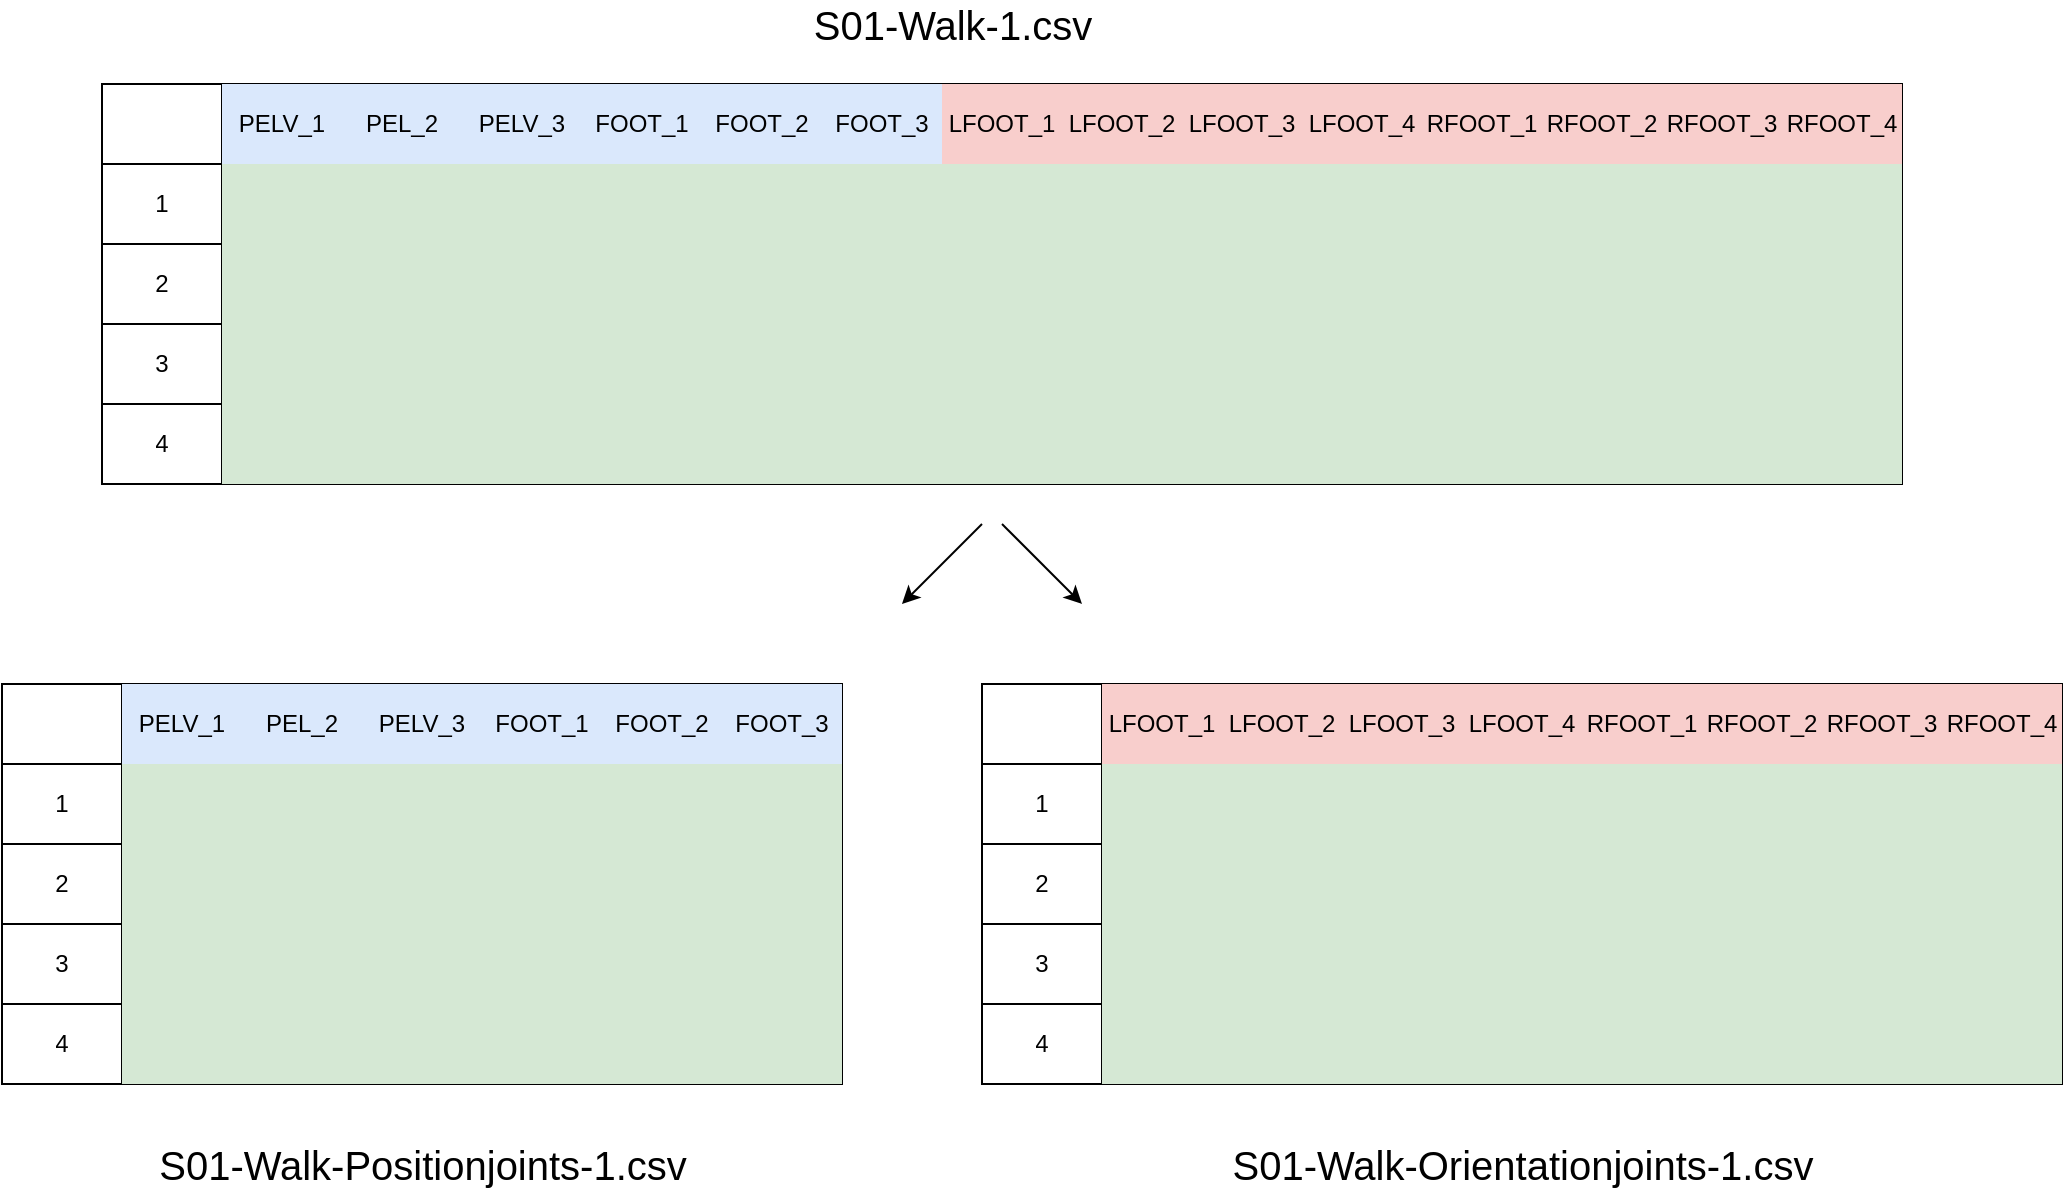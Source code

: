 <mxfile version="14.4.6" type="device"><diagram id="uJuYvN1TUG1xHv-GUPG8" name="Page-1"><mxGraphModel dx="1213" dy="1164" grid="1" gridSize="10" guides="1" tooltips="1" connect="1" arrows="1" fold="1" page="1" pageScale="1" pageWidth="1100" pageHeight="850" math="0" shadow="0"><root><mxCell id="0"/><mxCell id="1" parent="0"/><mxCell id="Zb-bDoK5As5SKO39dUuK-1" value="" style="shape=table;html=1;whiteSpace=wrap;startSize=0;container=1;collapsible=0;childLayout=tableLayout;" vertex="1" parent="1"><mxGeometry x="100" y="70" width="900" height="200" as="geometry"/></mxCell><mxCell id="Zb-bDoK5As5SKO39dUuK-2" value="" style="shape=partialRectangle;html=1;whiteSpace=wrap;collapsible=0;dropTarget=0;pointerEvents=0;fillColor=none;top=0;left=0;bottom=0;right=0;points=[[0,0.5],[1,0.5]];portConstraint=eastwest;" vertex="1" parent="Zb-bDoK5As5SKO39dUuK-1"><mxGeometry width="900" height="40" as="geometry"/></mxCell><mxCell id="Zb-bDoK5As5SKO39dUuK-3" value="" style="shape=partialRectangle;html=1;whiteSpace=wrap;connectable=0;overflow=hidden;fillColor=none;top=0;left=0;bottom=0;right=0;" vertex="1" parent="Zb-bDoK5As5SKO39dUuK-2"><mxGeometry width="60" height="40" as="geometry"/></mxCell><mxCell id="Zb-bDoK5As5SKO39dUuK-4" value="PELV_1" style="shape=partialRectangle;html=1;whiteSpace=wrap;connectable=0;overflow=hidden;fillColor=#dae8fc;top=0;left=0;bottom=0;right=0;strokeColor=#6c8ebf;" vertex="1" parent="Zb-bDoK5As5SKO39dUuK-2"><mxGeometry x="60" width="60" height="40" as="geometry"/></mxCell><mxCell id="Zb-bDoK5As5SKO39dUuK-5" value="PEL_2" style="shape=partialRectangle;html=1;whiteSpace=wrap;connectable=0;overflow=hidden;fillColor=#dae8fc;top=0;left=0;bottom=0;right=0;strokeColor=#6c8ebf;" vertex="1" parent="Zb-bDoK5As5SKO39dUuK-2"><mxGeometry x="120" width="60" height="40" as="geometry"/></mxCell><mxCell id="Zb-bDoK5As5SKO39dUuK-6" value="PELV_3" style="shape=partialRectangle;html=1;whiteSpace=wrap;connectable=0;overflow=hidden;fillColor=#dae8fc;top=0;left=0;bottom=0;right=0;strokeColor=#6c8ebf;" vertex="1" parent="Zb-bDoK5As5SKO39dUuK-2"><mxGeometry x="180" width="60" height="40" as="geometry"/></mxCell><mxCell id="Zb-bDoK5As5SKO39dUuK-7" value="FOOT_1" style="shape=partialRectangle;html=1;whiteSpace=wrap;connectable=0;overflow=hidden;fillColor=#dae8fc;top=0;left=0;bottom=0;right=0;strokeColor=#6c8ebf;" vertex="1" parent="Zb-bDoK5As5SKO39dUuK-2"><mxGeometry x="240" width="60" height="40" as="geometry"/></mxCell><mxCell id="Zb-bDoK5As5SKO39dUuK-8" value="FOOT_2" style="shape=partialRectangle;html=1;whiteSpace=wrap;connectable=0;overflow=hidden;fillColor=#dae8fc;top=0;left=0;bottom=0;right=0;strokeColor=#6c8ebf;" vertex="1" parent="Zb-bDoK5As5SKO39dUuK-2"><mxGeometry x="300" width="60" height="40" as="geometry"/></mxCell><mxCell id="Zb-bDoK5As5SKO39dUuK-9" value="FOOT_3" style="shape=partialRectangle;html=1;whiteSpace=wrap;connectable=0;overflow=hidden;fillColor=#dae8fc;top=0;left=0;bottom=0;right=0;strokeColor=#6c8ebf;" vertex="1" parent="Zb-bDoK5As5SKO39dUuK-2"><mxGeometry x="360" width="60" height="40" as="geometry"/></mxCell><mxCell id="Zb-bDoK5As5SKO39dUuK-10" value="LFOOT_1" style="shape=partialRectangle;html=1;whiteSpace=wrap;connectable=0;overflow=hidden;fillColor=#f8cecc;top=0;left=0;bottom=0;right=0;strokeColor=#b85450;" vertex="1" parent="Zb-bDoK5As5SKO39dUuK-2"><mxGeometry x="420" width="60" height="40" as="geometry"/></mxCell><mxCell id="Zb-bDoK5As5SKO39dUuK-11" value="LFOOT_2" style="shape=partialRectangle;html=1;whiteSpace=wrap;connectable=0;overflow=hidden;fillColor=#f8cecc;top=0;left=0;bottom=0;right=0;strokeColor=#b85450;" vertex="1" parent="Zb-bDoK5As5SKO39dUuK-2"><mxGeometry x="480" width="60" height="40" as="geometry"/></mxCell><mxCell id="Zb-bDoK5As5SKO39dUuK-12" value="LFOOT_3" style="shape=partialRectangle;html=1;whiteSpace=wrap;connectable=0;overflow=hidden;fillColor=#f8cecc;top=0;left=0;bottom=0;right=0;strokeColor=#b85450;" vertex="1" parent="Zb-bDoK5As5SKO39dUuK-2"><mxGeometry x="540" width="60" height="40" as="geometry"/></mxCell><mxCell id="Zb-bDoK5As5SKO39dUuK-13" value="LFOOT_4" style="shape=partialRectangle;html=1;whiteSpace=wrap;connectable=0;overflow=hidden;fillColor=#f8cecc;top=0;left=0;bottom=0;right=0;strokeColor=#b85450;" vertex="1" parent="Zb-bDoK5As5SKO39dUuK-2"><mxGeometry x="600" width="60" height="40" as="geometry"/></mxCell><mxCell id="Zb-bDoK5As5SKO39dUuK-14" value="RFOOT_1" style="shape=partialRectangle;html=1;whiteSpace=wrap;connectable=0;overflow=hidden;fillColor=#f8cecc;top=0;left=0;bottom=0;right=0;strokeColor=#b85450;" vertex="1" parent="Zb-bDoK5As5SKO39dUuK-2"><mxGeometry x="660" width="60" height="40" as="geometry"/></mxCell><mxCell id="Zb-bDoK5As5SKO39dUuK-15" value="RFOOT_2" style="shape=partialRectangle;html=1;whiteSpace=wrap;connectable=0;overflow=hidden;fillColor=#f8cecc;top=0;left=0;bottom=0;right=0;strokeColor=#b85450;" vertex="1" parent="Zb-bDoK5As5SKO39dUuK-2"><mxGeometry x="720" width="60" height="40" as="geometry"/></mxCell><mxCell id="Zb-bDoK5As5SKO39dUuK-16" value="&lt;div&gt;RFOOT_3&lt;/div&gt;" style="shape=partialRectangle;html=1;whiteSpace=wrap;connectable=0;overflow=hidden;fillColor=#f8cecc;top=0;left=0;bottom=0;right=0;strokeColor=#b85450;" vertex="1" parent="Zb-bDoK5As5SKO39dUuK-2"><mxGeometry x="780" width="60" height="40" as="geometry"/></mxCell><mxCell id="Zb-bDoK5As5SKO39dUuK-17" value="RFOOT_4" style="shape=partialRectangle;html=1;whiteSpace=wrap;connectable=0;overflow=hidden;fillColor=#f8cecc;top=0;left=0;bottom=0;right=0;strokeColor=#b85450;" vertex="1" parent="Zb-bDoK5As5SKO39dUuK-2"><mxGeometry x="840" width="60" height="40" as="geometry"/></mxCell><mxCell id="Zb-bDoK5As5SKO39dUuK-18" value="" style="shape=partialRectangle;html=1;whiteSpace=wrap;collapsible=0;dropTarget=0;pointerEvents=0;fillColor=none;top=0;left=0;bottom=0;right=0;points=[[0,0.5],[1,0.5]];portConstraint=eastwest;" vertex="1" parent="Zb-bDoK5As5SKO39dUuK-1"><mxGeometry y="40" width="900" height="40" as="geometry"/></mxCell><mxCell id="Zb-bDoK5As5SKO39dUuK-19" value="1" style="shape=partialRectangle;html=1;whiteSpace=wrap;connectable=0;overflow=hidden;fillColor=none;top=0;left=0;bottom=0;right=0;" vertex="1" parent="Zb-bDoK5As5SKO39dUuK-18"><mxGeometry width="60" height="40" as="geometry"/></mxCell><mxCell id="Zb-bDoK5As5SKO39dUuK-20" value="" style="shape=partialRectangle;html=1;whiteSpace=wrap;connectable=0;overflow=hidden;fillColor=#d5e8d4;top=0;left=0;bottom=0;right=0;strokeColor=#82b366;" vertex="1" parent="Zb-bDoK5As5SKO39dUuK-18"><mxGeometry x="60" width="60" height="40" as="geometry"/></mxCell><mxCell id="Zb-bDoK5As5SKO39dUuK-21" value="" style="shape=partialRectangle;html=1;whiteSpace=wrap;connectable=0;overflow=hidden;fillColor=#d5e8d4;top=0;left=0;bottom=0;right=0;strokeColor=#82b366;" vertex="1" parent="Zb-bDoK5As5SKO39dUuK-18"><mxGeometry x="120" width="60" height="40" as="geometry"/></mxCell><mxCell id="Zb-bDoK5As5SKO39dUuK-22" value="" style="shape=partialRectangle;html=1;whiteSpace=wrap;connectable=0;overflow=hidden;fillColor=#d5e8d4;top=0;left=0;bottom=0;right=0;strokeColor=#82b366;" vertex="1" parent="Zb-bDoK5As5SKO39dUuK-18"><mxGeometry x="180" width="60" height="40" as="geometry"/></mxCell><mxCell id="Zb-bDoK5As5SKO39dUuK-23" value="" style="shape=partialRectangle;html=1;whiteSpace=wrap;connectable=0;overflow=hidden;fillColor=#d5e8d4;top=0;left=0;bottom=0;right=0;strokeColor=#82b366;" vertex="1" parent="Zb-bDoK5As5SKO39dUuK-18"><mxGeometry x="240" width="60" height="40" as="geometry"/></mxCell><mxCell id="Zb-bDoK5As5SKO39dUuK-24" value="" style="shape=partialRectangle;html=1;whiteSpace=wrap;connectable=0;overflow=hidden;fillColor=#d5e8d4;top=0;left=0;bottom=0;right=0;strokeColor=#82b366;" vertex="1" parent="Zb-bDoK5As5SKO39dUuK-18"><mxGeometry x="300" width="60" height="40" as="geometry"/></mxCell><mxCell id="Zb-bDoK5As5SKO39dUuK-25" value="" style="shape=partialRectangle;html=1;whiteSpace=wrap;connectable=0;overflow=hidden;fillColor=#d5e8d4;top=0;left=0;bottom=0;right=0;strokeColor=#82b366;" vertex="1" parent="Zb-bDoK5As5SKO39dUuK-18"><mxGeometry x="360" width="60" height="40" as="geometry"/></mxCell><mxCell id="Zb-bDoK5As5SKO39dUuK-26" value="" style="shape=partialRectangle;html=1;whiteSpace=wrap;connectable=0;overflow=hidden;fillColor=#d5e8d4;top=0;left=0;bottom=0;right=0;strokeColor=#82b366;" vertex="1" parent="Zb-bDoK5As5SKO39dUuK-18"><mxGeometry x="420" width="60" height="40" as="geometry"/></mxCell><mxCell id="Zb-bDoK5As5SKO39dUuK-27" value="" style="shape=partialRectangle;html=1;whiteSpace=wrap;connectable=0;overflow=hidden;fillColor=#d5e8d4;top=0;left=0;bottom=0;right=0;strokeColor=#82b366;" vertex="1" parent="Zb-bDoK5As5SKO39dUuK-18"><mxGeometry x="480" width="60" height="40" as="geometry"/></mxCell><mxCell id="Zb-bDoK5As5SKO39dUuK-28" value="" style="shape=partialRectangle;html=1;whiteSpace=wrap;connectable=0;overflow=hidden;fillColor=#d5e8d4;top=0;left=0;bottom=0;right=0;strokeColor=#82b366;" vertex="1" parent="Zb-bDoK5As5SKO39dUuK-18"><mxGeometry x="540" width="60" height="40" as="geometry"/></mxCell><mxCell id="Zb-bDoK5As5SKO39dUuK-29" value="" style="shape=partialRectangle;html=1;whiteSpace=wrap;connectable=0;overflow=hidden;fillColor=#d5e8d4;top=0;left=0;bottom=0;right=0;strokeColor=#82b366;" vertex="1" parent="Zb-bDoK5As5SKO39dUuK-18"><mxGeometry x="600" width="60" height="40" as="geometry"/></mxCell><mxCell id="Zb-bDoK5As5SKO39dUuK-30" value="" style="shape=partialRectangle;html=1;whiteSpace=wrap;connectable=0;overflow=hidden;fillColor=#d5e8d4;top=0;left=0;bottom=0;right=0;strokeColor=#82b366;" vertex="1" parent="Zb-bDoK5As5SKO39dUuK-18"><mxGeometry x="660" width="60" height="40" as="geometry"/></mxCell><mxCell id="Zb-bDoK5As5SKO39dUuK-31" value="" style="shape=partialRectangle;html=1;whiteSpace=wrap;connectable=0;overflow=hidden;fillColor=#d5e8d4;top=0;left=0;bottom=0;right=0;strokeColor=#82b366;" vertex="1" parent="Zb-bDoK5As5SKO39dUuK-18"><mxGeometry x="720" width="60" height="40" as="geometry"/></mxCell><mxCell id="Zb-bDoK5As5SKO39dUuK-32" value="" style="shape=partialRectangle;html=1;whiteSpace=wrap;connectable=0;overflow=hidden;fillColor=#d5e8d4;top=0;left=0;bottom=0;right=0;strokeColor=#82b366;" vertex="1" parent="Zb-bDoK5As5SKO39dUuK-18"><mxGeometry x="780" width="60" height="40" as="geometry"/></mxCell><mxCell id="Zb-bDoK5As5SKO39dUuK-33" value="" style="shape=partialRectangle;html=1;whiteSpace=wrap;connectable=0;overflow=hidden;fillColor=#d5e8d4;top=0;left=0;bottom=0;right=0;strokeColor=#82b366;" vertex="1" parent="Zb-bDoK5As5SKO39dUuK-18"><mxGeometry x="840" width="60" height="40" as="geometry"/></mxCell><mxCell id="Zb-bDoK5As5SKO39dUuK-34" value="" style="shape=partialRectangle;html=1;whiteSpace=wrap;collapsible=0;dropTarget=0;pointerEvents=0;fillColor=none;top=0;left=0;bottom=0;right=0;points=[[0,0.5],[1,0.5]];portConstraint=eastwest;" vertex="1" parent="Zb-bDoK5As5SKO39dUuK-1"><mxGeometry y="80" width="900" height="40" as="geometry"/></mxCell><mxCell id="Zb-bDoK5As5SKO39dUuK-35" value="2" style="shape=partialRectangle;html=1;whiteSpace=wrap;connectable=0;overflow=hidden;fillColor=none;top=0;left=0;bottom=0;right=0;" vertex="1" parent="Zb-bDoK5As5SKO39dUuK-34"><mxGeometry width="60" height="40" as="geometry"/></mxCell><mxCell id="Zb-bDoK5As5SKO39dUuK-36" value="" style="shape=partialRectangle;html=1;whiteSpace=wrap;connectable=0;overflow=hidden;fillColor=#d5e8d4;top=0;left=0;bottom=0;right=0;strokeColor=#82b366;" vertex="1" parent="Zb-bDoK5As5SKO39dUuK-34"><mxGeometry x="60" width="60" height="40" as="geometry"/></mxCell><mxCell id="Zb-bDoK5As5SKO39dUuK-37" value="" style="shape=partialRectangle;html=1;whiteSpace=wrap;connectable=0;overflow=hidden;fillColor=#d5e8d4;top=0;left=0;bottom=0;right=0;strokeColor=#82b366;" vertex="1" parent="Zb-bDoK5As5SKO39dUuK-34"><mxGeometry x="120" width="60" height="40" as="geometry"/></mxCell><mxCell id="Zb-bDoK5As5SKO39dUuK-38" value="" style="shape=partialRectangle;html=1;whiteSpace=wrap;connectable=0;overflow=hidden;fillColor=#d5e8d4;top=0;left=0;bottom=0;right=0;strokeColor=#82b366;" vertex="1" parent="Zb-bDoK5As5SKO39dUuK-34"><mxGeometry x="180" width="60" height="40" as="geometry"/></mxCell><mxCell id="Zb-bDoK5As5SKO39dUuK-39" value="" style="shape=partialRectangle;html=1;whiteSpace=wrap;connectable=0;overflow=hidden;fillColor=#d5e8d4;top=0;left=0;bottom=0;right=0;strokeColor=#82b366;" vertex="1" parent="Zb-bDoK5As5SKO39dUuK-34"><mxGeometry x="240" width="60" height="40" as="geometry"/></mxCell><mxCell id="Zb-bDoK5As5SKO39dUuK-40" value="" style="shape=partialRectangle;html=1;whiteSpace=wrap;connectable=0;overflow=hidden;fillColor=#d5e8d4;top=0;left=0;bottom=0;right=0;strokeColor=#82b366;" vertex="1" parent="Zb-bDoK5As5SKO39dUuK-34"><mxGeometry x="300" width="60" height="40" as="geometry"/></mxCell><mxCell id="Zb-bDoK5As5SKO39dUuK-41" value="" style="shape=partialRectangle;html=1;whiteSpace=wrap;connectable=0;overflow=hidden;fillColor=#d5e8d4;top=0;left=0;bottom=0;right=0;strokeColor=#82b366;" vertex="1" parent="Zb-bDoK5As5SKO39dUuK-34"><mxGeometry x="360" width="60" height="40" as="geometry"/></mxCell><mxCell id="Zb-bDoK5As5SKO39dUuK-42" value="" style="shape=partialRectangle;html=1;whiteSpace=wrap;connectable=0;overflow=hidden;fillColor=#d5e8d4;top=0;left=0;bottom=0;right=0;strokeColor=#82b366;" vertex="1" parent="Zb-bDoK5As5SKO39dUuK-34"><mxGeometry x="420" width="60" height="40" as="geometry"/></mxCell><mxCell id="Zb-bDoK5As5SKO39dUuK-43" value="" style="shape=partialRectangle;html=1;whiteSpace=wrap;connectable=0;overflow=hidden;fillColor=#d5e8d4;top=0;left=0;bottom=0;right=0;strokeColor=#82b366;" vertex="1" parent="Zb-bDoK5As5SKO39dUuK-34"><mxGeometry x="480" width="60" height="40" as="geometry"/></mxCell><mxCell id="Zb-bDoK5As5SKO39dUuK-44" value="" style="shape=partialRectangle;html=1;whiteSpace=wrap;connectable=0;overflow=hidden;fillColor=#d5e8d4;top=0;left=0;bottom=0;right=0;strokeColor=#82b366;" vertex="1" parent="Zb-bDoK5As5SKO39dUuK-34"><mxGeometry x="540" width="60" height="40" as="geometry"/></mxCell><mxCell id="Zb-bDoK5As5SKO39dUuK-45" value="" style="shape=partialRectangle;html=1;whiteSpace=wrap;connectable=0;overflow=hidden;fillColor=#d5e8d4;top=0;left=0;bottom=0;right=0;strokeColor=#82b366;" vertex="1" parent="Zb-bDoK5As5SKO39dUuK-34"><mxGeometry x="600" width="60" height="40" as="geometry"/></mxCell><mxCell id="Zb-bDoK5As5SKO39dUuK-46" value="" style="shape=partialRectangle;html=1;whiteSpace=wrap;connectable=0;overflow=hidden;fillColor=#d5e8d4;top=0;left=0;bottom=0;right=0;strokeColor=#82b366;" vertex="1" parent="Zb-bDoK5As5SKO39dUuK-34"><mxGeometry x="660" width="60" height="40" as="geometry"/></mxCell><mxCell id="Zb-bDoK5As5SKO39dUuK-47" value="" style="shape=partialRectangle;html=1;whiteSpace=wrap;connectable=0;overflow=hidden;fillColor=#d5e8d4;top=0;left=0;bottom=0;right=0;strokeColor=#82b366;" vertex="1" parent="Zb-bDoK5As5SKO39dUuK-34"><mxGeometry x="720" width="60" height="40" as="geometry"/></mxCell><mxCell id="Zb-bDoK5As5SKO39dUuK-48" value="" style="shape=partialRectangle;html=1;whiteSpace=wrap;connectable=0;overflow=hidden;fillColor=#d5e8d4;top=0;left=0;bottom=0;right=0;strokeColor=#82b366;" vertex="1" parent="Zb-bDoK5As5SKO39dUuK-34"><mxGeometry x="780" width="60" height="40" as="geometry"/></mxCell><mxCell id="Zb-bDoK5As5SKO39dUuK-49" value="" style="shape=partialRectangle;html=1;whiteSpace=wrap;connectable=0;overflow=hidden;fillColor=#d5e8d4;top=0;left=0;bottom=0;right=0;strokeColor=#82b366;" vertex="1" parent="Zb-bDoK5As5SKO39dUuK-34"><mxGeometry x="840" width="60" height="40" as="geometry"/></mxCell><mxCell id="Zb-bDoK5As5SKO39dUuK-50" value="" style="shape=partialRectangle;html=1;whiteSpace=wrap;collapsible=0;dropTarget=0;pointerEvents=0;fillColor=none;top=0;left=0;bottom=0;right=0;points=[[0,0.5],[1,0.5]];portConstraint=eastwest;" vertex="1" parent="Zb-bDoK5As5SKO39dUuK-1"><mxGeometry y="120" width="900" height="40" as="geometry"/></mxCell><mxCell id="Zb-bDoK5As5SKO39dUuK-51" value="3" style="shape=partialRectangle;html=1;whiteSpace=wrap;connectable=0;overflow=hidden;fillColor=none;top=0;left=0;bottom=0;right=0;" vertex="1" parent="Zb-bDoK5As5SKO39dUuK-50"><mxGeometry width="60" height="40" as="geometry"/></mxCell><mxCell id="Zb-bDoK5As5SKO39dUuK-52" value="" style="shape=partialRectangle;html=1;whiteSpace=wrap;connectable=0;overflow=hidden;fillColor=#d5e8d4;top=0;left=0;bottom=0;right=0;strokeColor=#82b366;" vertex="1" parent="Zb-bDoK5As5SKO39dUuK-50"><mxGeometry x="60" width="60" height="40" as="geometry"/></mxCell><mxCell id="Zb-bDoK5As5SKO39dUuK-53" value="" style="shape=partialRectangle;html=1;whiteSpace=wrap;connectable=0;overflow=hidden;fillColor=#d5e8d4;top=0;left=0;bottom=0;right=0;strokeColor=#82b366;" vertex="1" parent="Zb-bDoK5As5SKO39dUuK-50"><mxGeometry x="120" width="60" height="40" as="geometry"/></mxCell><mxCell id="Zb-bDoK5As5SKO39dUuK-54" value="" style="shape=partialRectangle;html=1;whiteSpace=wrap;connectable=0;overflow=hidden;fillColor=#d5e8d4;top=0;left=0;bottom=0;right=0;strokeColor=#82b366;" vertex="1" parent="Zb-bDoK5As5SKO39dUuK-50"><mxGeometry x="180" width="60" height="40" as="geometry"/></mxCell><mxCell id="Zb-bDoK5As5SKO39dUuK-55" value="" style="shape=partialRectangle;html=1;whiteSpace=wrap;connectable=0;overflow=hidden;fillColor=#d5e8d4;top=0;left=0;bottom=0;right=0;strokeColor=#82b366;" vertex="1" parent="Zb-bDoK5As5SKO39dUuK-50"><mxGeometry x="240" width="60" height="40" as="geometry"/></mxCell><mxCell id="Zb-bDoK5As5SKO39dUuK-56" value="" style="shape=partialRectangle;html=1;whiteSpace=wrap;connectable=0;overflow=hidden;fillColor=#d5e8d4;top=0;left=0;bottom=0;right=0;strokeColor=#82b366;" vertex="1" parent="Zb-bDoK5As5SKO39dUuK-50"><mxGeometry x="300" width="60" height="40" as="geometry"/></mxCell><mxCell id="Zb-bDoK5As5SKO39dUuK-57" value="" style="shape=partialRectangle;html=1;whiteSpace=wrap;connectable=0;overflow=hidden;fillColor=#d5e8d4;top=0;left=0;bottom=0;right=0;strokeColor=#82b366;" vertex="1" parent="Zb-bDoK5As5SKO39dUuK-50"><mxGeometry x="360" width="60" height="40" as="geometry"/></mxCell><mxCell id="Zb-bDoK5As5SKO39dUuK-58" value="" style="shape=partialRectangle;html=1;whiteSpace=wrap;connectable=0;overflow=hidden;fillColor=#d5e8d4;top=0;left=0;bottom=0;right=0;strokeColor=#82b366;" vertex="1" parent="Zb-bDoK5As5SKO39dUuK-50"><mxGeometry x="420" width="60" height="40" as="geometry"/></mxCell><mxCell id="Zb-bDoK5As5SKO39dUuK-59" value="" style="shape=partialRectangle;html=1;whiteSpace=wrap;connectable=0;overflow=hidden;fillColor=#d5e8d4;top=0;left=0;bottom=0;right=0;strokeColor=#82b366;" vertex="1" parent="Zb-bDoK5As5SKO39dUuK-50"><mxGeometry x="480" width="60" height="40" as="geometry"/></mxCell><mxCell id="Zb-bDoK5As5SKO39dUuK-60" value="" style="shape=partialRectangle;html=1;whiteSpace=wrap;connectable=0;overflow=hidden;fillColor=#d5e8d4;top=0;left=0;bottom=0;right=0;strokeColor=#82b366;" vertex="1" parent="Zb-bDoK5As5SKO39dUuK-50"><mxGeometry x="540" width="60" height="40" as="geometry"/></mxCell><mxCell id="Zb-bDoK5As5SKO39dUuK-61" value="" style="shape=partialRectangle;html=1;whiteSpace=wrap;connectable=0;overflow=hidden;fillColor=#d5e8d4;top=0;left=0;bottom=0;right=0;strokeColor=#82b366;" vertex="1" parent="Zb-bDoK5As5SKO39dUuK-50"><mxGeometry x="600" width="60" height="40" as="geometry"/></mxCell><mxCell id="Zb-bDoK5As5SKO39dUuK-62" value="" style="shape=partialRectangle;html=1;whiteSpace=wrap;connectable=0;overflow=hidden;fillColor=#d5e8d4;top=0;left=0;bottom=0;right=0;strokeColor=#82b366;" vertex="1" parent="Zb-bDoK5As5SKO39dUuK-50"><mxGeometry x="660" width="60" height="40" as="geometry"/></mxCell><mxCell id="Zb-bDoK5As5SKO39dUuK-63" value="" style="shape=partialRectangle;html=1;whiteSpace=wrap;connectable=0;overflow=hidden;fillColor=#d5e8d4;top=0;left=0;bottom=0;right=0;strokeColor=#82b366;" vertex="1" parent="Zb-bDoK5As5SKO39dUuK-50"><mxGeometry x="720" width="60" height="40" as="geometry"/></mxCell><mxCell id="Zb-bDoK5As5SKO39dUuK-64" value="" style="shape=partialRectangle;html=1;whiteSpace=wrap;connectable=0;overflow=hidden;fillColor=#d5e8d4;top=0;left=0;bottom=0;right=0;strokeColor=#82b366;" vertex="1" parent="Zb-bDoK5As5SKO39dUuK-50"><mxGeometry x="780" width="60" height="40" as="geometry"/></mxCell><mxCell id="Zb-bDoK5As5SKO39dUuK-65" value="" style="shape=partialRectangle;html=1;whiteSpace=wrap;connectable=0;overflow=hidden;fillColor=#d5e8d4;top=0;left=0;bottom=0;right=0;strokeColor=#82b366;" vertex="1" parent="Zb-bDoK5As5SKO39dUuK-50"><mxGeometry x="840" width="60" height="40" as="geometry"/></mxCell><mxCell id="Zb-bDoK5As5SKO39dUuK-66" value="" style="shape=partialRectangle;html=1;whiteSpace=wrap;collapsible=0;dropTarget=0;pointerEvents=0;fillColor=none;top=0;left=0;bottom=0;right=0;points=[[0,0.5],[1,0.5]];portConstraint=eastwest;" vertex="1" parent="Zb-bDoK5As5SKO39dUuK-1"><mxGeometry y="160" width="900" height="40" as="geometry"/></mxCell><mxCell id="Zb-bDoK5As5SKO39dUuK-67" value="4" style="shape=partialRectangle;html=1;whiteSpace=wrap;connectable=0;overflow=hidden;fillColor=none;top=0;left=0;bottom=0;right=0;" vertex="1" parent="Zb-bDoK5As5SKO39dUuK-66"><mxGeometry width="60" height="40" as="geometry"/></mxCell><mxCell id="Zb-bDoK5As5SKO39dUuK-68" value="" style="shape=partialRectangle;html=1;whiteSpace=wrap;connectable=0;overflow=hidden;fillColor=#d5e8d4;top=0;left=0;bottom=0;right=0;strokeColor=#82b366;" vertex="1" parent="Zb-bDoK5As5SKO39dUuK-66"><mxGeometry x="60" width="60" height="40" as="geometry"/></mxCell><mxCell id="Zb-bDoK5As5SKO39dUuK-69" value="" style="shape=partialRectangle;html=1;whiteSpace=wrap;connectable=0;overflow=hidden;fillColor=#d5e8d4;top=0;left=0;bottom=0;right=0;strokeColor=#82b366;" vertex="1" parent="Zb-bDoK5As5SKO39dUuK-66"><mxGeometry x="120" width="60" height="40" as="geometry"/></mxCell><mxCell id="Zb-bDoK5As5SKO39dUuK-70" value="" style="shape=partialRectangle;html=1;whiteSpace=wrap;connectable=0;overflow=hidden;fillColor=#d5e8d4;top=0;left=0;bottom=0;right=0;strokeColor=#82b366;" vertex="1" parent="Zb-bDoK5As5SKO39dUuK-66"><mxGeometry x="180" width="60" height="40" as="geometry"/></mxCell><mxCell id="Zb-bDoK5As5SKO39dUuK-71" value="" style="shape=partialRectangle;html=1;whiteSpace=wrap;connectable=0;overflow=hidden;fillColor=#d5e8d4;top=0;left=0;bottom=0;right=0;strokeColor=#82b366;" vertex="1" parent="Zb-bDoK5As5SKO39dUuK-66"><mxGeometry x="240" width="60" height="40" as="geometry"/></mxCell><mxCell id="Zb-bDoK5As5SKO39dUuK-72" value="" style="shape=partialRectangle;html=1;whiteSpace=wrap;connectable=0;overflow=hidden;fillColor=#d5e8d4;top=0;left=0;bottom=0;right=0;strokeColor=#82b366;" vertex="1" parent="Zb-bDoK5As5SKO39dUuK-66"><mxGeometry x="300" width="60" height="40" as="geometry"/></mxCell><mxCell id="Zb-bDoK5As5SKO39dUuK-73" value="" style="shape=partialRectangle;html=1;whiteSpace=wrap;connectable=0;overflow=hidden;fillColor=#d5e8d4;top=0;left=0;bottom=0;right=0;strokeColor=#82b366;" vertex="1" parent="Zb-bDoK5As5SKO39dUuK-66"><mxGeometry x="360" width="60" height="40" as="geometry"/></mxCell><mxCell id="Zb-bDoK5As5SKO39dUuK-74" value="" style="shape=partialRectangle;html=1;whiteSpace=wrap;connectable=0;overflow=hidden;fillColor=#d5e8d4;top=0;left=0;bottom=0;right=0;strokeColor=#82b366;" vertex="1" parent="Zb-bDoK5As5SKO39dUuK-66"><mxGeometry x="420" width="60" height="40" as="geometry"/></mxCell><mxCell id="Zb-bDoK5As5SKO39dUuK-75" value="" style="shape=partialRectangle;html=1;whiteSpace=wrap;connectable=0;overflow=hidden;fillColor=#d5e8d4;top=0;left=0;bottom=0;right=0;strokeColor=#82b366;" vertex="1" parent="Zb-bDoK5As5SKO39dUuK-66"><mxGeometry x="480" width="60" height="40" as="geometry"/></mxCell><mxCell id="Zb-bDoK5As5SKO39dUuK-76" value="" style="shape=partialRectangle;html=1;whiteSpace=wrap;connectable=0;overflow=hidden;fillColor=#d5e8d4;top=0;left=0;bottom=0;right=0;strokeColor=#82b366;" vertex="1" parent="Zb-bDoK5As5SKO39dUuK-66"><mxGeometry x="540" width="60" height="40" as="geometry"/></mxCell><mxCell id="Zb-bDoK5As5SKO39dUuK-77" value="" style="shape=partialRectangle;html=1;whiteSpace=wrap;connectable=0;overflow=hidden;fillColor=#d5e8d4;top=0;left=0;bottom=0;right=0;strokeColor=#82b366;" vertex="1" parent="Zb-bDoK5As5SKO39dUuK-66"><mxGeometry x="600" width="60" height="40" as="geometry"/></mxCell><mxCell id="Zb-bDoK5As5SKO39dUuK-78" value="" style="shape=partialRectangle;html=1;whiteSpace=wrap;connectable=0;overflow=hidden;fillColor=#d5e8d4;top=0;left=0;bottom=0;right=0;strokeColor=#82b366;" vertex="1" parent="Zb-bDoK5As5SKO39dUuK-66"><mxGeometry x="660" width="60" height="40" as="geometry"/></mxCell><mxCell id="Zb-bDoK5As5SKO39dUuK-79" value="" style="shape=partialRectangle;html=1;whiteSpace=wrap;connectable=0;overflow=hidden;fillColor=#d5e8d4;top=0;left=0;bottom=0;right=0;strokeColor=#82b366;" vertex="1" parent="Zb-bDoK5As5SKO39dUuK-66"><mxGeometry x="720" width="60" height="40" as="geometry"/></mxCell><mxCell id="Zb-bDoK5As5SKO39dUuK-80" value="" style="shape=partialRectangle;html=1;whiteSpace=wrap;connectable=0;overflow=hidden;fillColor=#d5e8d4;top=0;left=0;bottom=0;right=0;strokeColor=#82b366;" vertex="1" parent="Zb-bDoK5As5SKO39dUuK-66"><mxGeometry x="780" width="60" height="40" as="geometry"/></mxCell><mxCell id="Zb-bDoK5As5SKO39dUuK-81" value="" style="shape=partialRectangle;html=1;whiteSpace=wrap;connectable=0;overflow=hidden;fillColor=#d5e8d4;top=0;left=0;bottom=0;right=0;strokeColor=#82b366;" vertex="1" parent="Zb-bDoK5As5SKO39dUuK-66"><mxGeometry x="840" width="60" height="40" as="geometry"/></mxCell><mxCell id="Zb-bDoK5As5SKO39dUuK-146" value="" style="endArrow=classic;html=1;" edge="1" parent="1"><mxGeometry width="50" height="50" relative="1" as="geometry"><mxPoint x="550" y="290" as="sourcePoint"/><mxPoint x="590" y="330" as="targetPoint"/></mxGeometry></mxCell><mxCell id="Zb-bDoK5As5SKO39dUuK-147" value="" style="endArrow=classic;html=1;" edge="1" parent="1"><mxGeometry width="50" height="50" relative="1" as="geometry"><mxPoint x="540" y="290" as="sourcePoint"/><mxPoint x="500" y="330" as="targetPoint"/></mxGeometry></mxCell><mxCell id="Zb-bDoK5As5SKO39dUuK-148" value="&lt;div style=&quot;font-size: 20px&quot;&gt;S01-Walk-1.csv&lt;/div&gt;" style="text;html=1;align=center;verticalAlign=middle;resizable=0;points=[];autosize=1;" vertex="1" parent="1"><mxGeometry x="450" y="30" width="150" height="20" as="geometry"/></mxCell><mxCell id="Zb-bDoK5As5SKO39dUuK-149" value="" style="shape=table;html=1;whiteSpace=wrap;startSize=0;container=1;collapsible=0;childLayout=tableLayout;" vertex="1" parent="1"><mxGeometry x="50" y="370" width="420" height="200" as="geometry"/></mxCell><mxCell id="Zb-bDoK5As5SKO39dUuK-150" value="" style="shape=partialRectangle;html=1;whiteSpace=wrap;collapsible=0;dropTarget=0;pointerEvents=0;fillColor=none;top=0;left=0;bottom=0;right=0;points=[[0,0.5],[1,0.5]];portConstraint=eastwest;" vertex="1" parent="Zb-bDoK5As5SKO39dUuK-149"><mxGeometry width="420" height="40" as="geometry"/></mxCell><mxCell id="Zb-bDoK5As5SKO39dUuK-151" value="" style="shape=partialRectangle;html=1;whiteSpace=wrap;connectable=0;overflow=hidden;fillColor=none;top=0;left=0;bottom=0;right=0;" vertex="1" parent="Zb-bDoK5As5SKO39dUuK-150"><mxGeometry width="60" height="40" as="geometry"/></mxCell><mxCell id="Zb-bDoK5As5SKO39dUuK-152" value="PELV_1" style="shape=partialRectangle;html=1;whiteSpace=wrap;connectable=0;overflow=hidden;fillColor=#dae8fc;top=0;left=0;bottom=0;right=0;strokeColor=#6c8ebf;" vertex="1" parent="Zb-bDoK5As5SKO39dUuK-150"><mxGeometry x="60" width="60" height="40" as="geometry"/></mxCell><mxCell id="Zb-bDoK5As5SKO39dUuK-153" value="PEL_2" style="shape=partialRectangle;html=1;whiteSpace=wrap;connectable=0;overflow=hidden;fillColor=#dae8fc;top=0;left=0;bottom=0;right=0;strokeColor=#6c8ebf;" vertex="1" parent="Zb-bDoK5As5SKO39dUuK-150"><mxGeometry x="120" width="60" height="40" as="geometry"/></mxCell><mxCell id="Zb-bDoK5As5SKO39dUuK-154" value="PELV_3" style="shape=partialRectangle;html=1;whiteSpace=wrap;connectable=0;overflow=hidden;fillColor=#dae8fc;top=0;left=0;bottom=0;right=0;strokeColor=#6c8ebf;" vertex="1" parent="Zb-bDoK5As5SKO39dUuK-150"><mxGeometry x="180" width="60" height="40" as="geometry"/></mxCell><mxCell id="Zb-bDoK5As5SKO39dUuK-155" value="FOOT_1" style="shape=partialRectangle;html=1;whiteSpace=wrap;connectable=0;overflow=hidden;fillColor=#dae8fc;top=0;left=0;bottom=0;right=0;strokeColor=#6c8ebf;" vertex="1" parent="Zb-bDoK5As5SKO39dUuK-150"><mxGeometry x="240" width="60" height="40" as="geometry"/></mxCell><mxCell id="Zb-bDoK5As5SKO39dUuK-156" value="FOOT_2" style="shape=partialRectangle;html=1;whiteSpace=wrap;connectable=0;overflow=hidden;fillColor=#dae8fc;top=0;left=0;bottom=0;right=0;strokeColor=#6c8ebf;" vertex="1" parent="Zb-bDoK5As5SKO39dUuK-150"><mxGeometry x="300" width="60" height="40" as="geometry"/></mxCell><mxCell id="Zb-bDoK5As5SKO39dUuK-157" value="FOOT_3" style="shape=partialRectangle;html=1;whiteSpace=wrap;connectable=0;overflow=hidden;fillColor=#dae8fc;top=0;left=0;bottom=0;right=0;strokeColor=#6c8ebf;" vertex="1" parent="Zb-bDoK5As5SKO39dUuK-150"><mxGeometry x="360" width="60" height="40" as="geometry"/></mxCell><mxCell id="Zb-bDoK5As5SKO39dUuK-166" value="" style="shape=partialRectangle;html=1;whiteSpace=wrap;collapsible=0;dropTarget=0;pointerEvents=0;fillColor=none;top=0;left=0;bottom=0;right=0;points=[[0,0.5],[1,0.5]];portConstraint=eastwest;" vertex="1" parent="Zb-bDoK5As5SKO39dUuK-149"><mxGeometry y="40" width="420" height="40" as="geometry"/></mxCell><mxCell id="Zb-bDoK5As5SKO39dUuK-167" value="1" style="shape=partialRectangle;html=1;whiteSpace=wrap;connectable=0;overflow=hidden;fillColor=none;top=0;left=0;bottom=0;right=0;" vertex="1" parent="Zb-bDoK5As5SKO39dUuK-166"><mxGeometry width="60" height="40" as="geometry"/></mxCell><mxCell id="Zb-bDoK5As5SKO39dUuK-168" value="" style="shape=partialRectangle;html=1;whiteSpace=wrap;connectable=0;overflow=hidden;fillColor=#d5e8d4;top=0;left=0;bottom=0;right=0;strokeColor=#82b366;" vertex="1" parent="Zb-bDoK5As5SKO39dUuK-166"><mxGeometry x="60" width="60" height="40" as="geometry"/></mxCell><mxCell id="Zb-bDoK5As5SKO39dUuK-169" value="" style="shape=partialRectangle;html=1;whiteSpace=wrap;connectable=0;overflow=hidden;fillColor=#d5e8d4;top=0;left=0;bottom=0;right=0;strokeColor=#82b366;" vertex="1" parent="Zb-bDoK5As5SKO39dUuK-166"><mxGeometry x="120" width="60" height="40" as="geometry"/></mxCell><mxCell id="Zb-bDoK5As5SKO39dUuK-170" value="" style="shape=partialRectangle;html=1;whiteSpace=wrap;connectable=0;overflow=hidden;fillColor=#d5e8d4;top=0;left=0;bottom=0;right=0;strokeColor=#82b366;" vertex="1" parent="Zb-bDoK5As5SKO39dUuK-166"><mxGeometry x="180" width="60" height="40" as="geometry"/></mxCell><mxCell id="Zb-bDoK5As5SKO39dUuK-171" value="" style="shape=partialRectangle;html=1;whiteSpace=wrap;connectable=0;overflow=hidden;fillColor=#d5e8d4;top=0;left=0;bottom=0;right=0;strokeColor=#82b366;" vertex="1" parent="Zb-bDoK5As5SKO39dUuK-166"><mxGeometry x="240" width="60" height="40" as="geometry"/></mxCell><mxCell id="Zb-bDoK5As5SKO39dUuK-172" value="" style="shape=partialRectangle;html=1;whiteSpace=wrap;connectable=0;overflow=hidden;fillColor=#d5e8d4;top=0;left=0;bottom=0;right=0;strokeColor=#82b366;" vertex="1" parent="Zb-bDoK5As5SKO39dUuK-166"><mxGeometry x="300" width="60" height="40" as="geometry"/></mxCell><mxCell id="Zb-bDoK5As5SKO39dUuK-173" value="" style="shape=partialRectangle;html=1;whiteSpace=wrap;connectable=0;overflow=hidden;fillColor=#d5e8d4;top=0;left=0;bottom=0;right=0;strokeColor=#82b366;" vertex="1" parent="Zb-bDoK5As5SKO39dUuK-166"><mxGeometry x="360" width="60" height="40" as="geometry"/></mxCell><mxCell id="Zb-bDoK5As5SKO39dUuK-182" value="" style="shape=partialRectangle;html=1;whiteSpace=wrap;collapsible=0;dropTarget=0;pointerEvents=0;fillColor=none;top=0;left=0;bottom=0;right=0;points=[[0,0.5],[1,0.5]];portConstraint=eastwest;" vertex="1" parent="Zb-bDoK5As5SKO39dUuK-149"><mxGeometry y="80" width="420" height="40" as="geometry"/></mxCell><mxCell id="Zb-bDoK5As5SKO39dUuK-183" value="2" style="shape=partialRectangle;html=1;whiteSpace=wrap;connectable=0;overflow=hidden;fillColor=none;top=0;left=0;bottom=0;right=0;" vertex="1" parent="Zb-bDoK5As5SKO39dUuK-182"><mxGeometry width="60" height="40" as="geometry"/></mxCell><mxCell id="Zb-bDoK5As5SKO39dUuK-184" value="" style="shape=partialRectangle;html=1;whiteSpace=wrap;connectable=0;overflow=hidden;fillColor=#d5e8d4;top=0;left=0;bottom=0;right=0;strokeColor=#82b366;" vertex="1" parent="Zb-bDoK5As5SKO39dUuK-182"><mxGeometry x="60" width="60" height="40" as="geometry"/></mxCell><mxCell id="Zb-bDoK5As5SKO39dUuK-185" value="" style="shape=partialRectangle;html=1;whiteSpace=wrap;connectable=0;overflow=hidden;fillColor=#d5e8d4;top=0;left=0;bottom=0;right=0;strokeColor=#82b366;" vertex="1" parent="Zb-bDoK5As5SKO39dUuK-182"><mxGeometry x="120" width="60" height="40" as="geometry"/></mxCell><mxCell id="Zb-bDoK5As5SKO39dUuK-186" value="" style="shape=partialRectangle;html=1;whiteSpace=wrap;connectable=0;overflow=hidden;fillColor=#d5e8d4;top=0;left=0;bottom=0;right=0;strokeColor=#82b366;" vertex="1" parent="Zb-bDoK5As5SKO39dUuK-182"><mxGeometry x="180" width="60" height="40" as="geometry"/></mxCell><mxCell id="Zb-bDoK5As5SKO39dUuK-187" value="" style="shape=partialRectangle;html=1;whiteSpace=wrap;connectable=0;overflow=hidden;fillColor=#d5e8d4;top=0;left=0;bottom=0;right=0;strokeColor=#82b366;" vertex="1" parent="Zb-bDoK5As5SKO39dUuK-182"><mxGeometry x="240" width="60" height="40" as="geometry"/></mxCell><mxCell id="Zb-bDoK5As5SKO39dUuK-188" value="" style="shape=partialRectangle;html=1;whiteSpace=wrap;connectable=0;overflow=hidden;fillColor=#d5e8d4;top=0;left=0;bottom=0;right=0;strokeColor=#82b366;" vertex="1" parent="Zb-bDoK5As5SKO39dUuK-182"><mxGeometry x="300" width="60" height="40" as="geometry"/></mxCell><mxCell id="Zb-bDoK5As5SKO39dUuK-189" value="" style="shape=partialRectangle;html=1;whiteSpace=wrap;connectable=0;overflow=hidden;fillColor=#d5e8d4;top=0;left=0;bottom=0;right=0;strokeColor=#82b366;" vertex="1" parent="Zb-bDoK5As5SKO39dUuK-182"><mxGeometry x="360" width="60" height="40" as="geometry"/></mxCell><mxCell id="Zb-bDoK5As5SKO39dUuK-198" value="" style="shape=partialRectangle;html=1;whiteSpace=wrap;collapsible=0;dropTarget=0;pointerEvents=0;fillColor=none;top=0;left=0;bottom=0;right=0;points=[[0,0.5],[1,0.5]];portConstraint=eastwest;" vertex="1" parent="Zb-bDoK5As5SKO39dUuK-149"><mxGeometry y="120" width="420" height="40" as="geometry"/></mxCell><mxCell id="Zb-bDoK5As5SKO39dUuK-199" value="3" style="shape=partialRectangle;html=1;whiteSpace=wrap;connectable=0;overflow=hidden;fillColor=none;top=0;left=0;bottom=0;right=0;" vertex="1" parent="Zb-bDoK5As5SKO39dUuK-198"><mxGeometry width="60" height="40" as="geometry"/></mxCell><mxCell id="Zb-bDoK5As5SKO39dUuK-200" value="" style="shape=partialRectangle;html=1;whiteSpace=wrap;connectable=0;overflow=hidden;fillColor=#d5e8d4;top=0;left=0;bottom=0;right=0;strokeColor=#82b366;" vertex="1" parent="Zb-bDoK5As5SKO39dUuK-198"><mxGeometry x="60" width="60" height="40" as="geometry"/></mxCell><mxCell id="Zb-bDoK5As5SKO39dUuK-201" value="" style="shape=partialRectangle;html=1;whiteSpace=wrap;connectable=0;overflow=hidden;fillColor=#d5e8d4;top=0;left=0;bottom=0;right=0;strokeColor=#82b366;" vertex="1" parent="Zb-bDoK5As5SKO39dUuK-198"><mxGeometry x="120" width="60" height="40" as="geometry"/></mxCell><mxCell id="Zb-bDoK5As5SKO39dUuK-202" value="" style="shape=partialRectangle;html=1;whiteSpace=wrap;connectable=0;overflow=hidden;fillColor=#d5e8d4;top=0;left=0;bottom=0;right=0;strokeColor=#82b366;" vertex="1" parent="Zb-bDoK5As5SKO39dUuK-198"><mxGeometry x="180" width="60" height="40" as="geometry"/></mxCell><mxCell id="Zb-bDoK5As5SKO39dUuK-203" value="" style="shape=partialRectangle;html=1;whiteSpace=wrap;connectable=0;overflow=hidden;fillColor=#d5e8d4;top=0;left=0;bottom=0;right=0;strokeColor=#82b366;" vertex="1" parent="Zb-bDoK5As5SKO39dUuK-198"><mxGeometry x="240" width="60" height="40" as="geometry"/></mxCell><mxCell id="Zb-bDoK5As5SKO39dUuK-204" value="" style="shape=partialRectangle;html=1;whiteSpace=wrap;connectable=0;overflow=hidden;fillColor=#d5e8d4;top=0;left=0;bottom=0;right=0;strokeColor=#82b366;" vertex="1" parent="Zb-bDoK5As5SKO39dUuK-198"><mxGeometry x="300" width="60" height="40" as="geometry"/></mxCell><mxCell id="Zb-bDoK5As5SKO39dUuK-205" value="" style="shape=partialRectangle;html=1;whiteSpace=wrap;connectable=0;overflow=hidden;fillColor=#d5e8d4;top=0;left=0;bottom=0;right=0;strokeColor=#82b366;" vertex="1" parent="Zb-bDoK5As5SKO39dUuK-198"><mxGeometry x="360" width="60" height="40" as="geometry"/></mxCell><mxCell id="Zb-bDoK5As5SKO39dUuK-214" value="" style="shape=partialRectangle;html=1;whiteSpace=wrap;collapsible=0;dropTarget=0;pointerEvents=0;fillColor=none;top=0;left=0;bottom=0;right=0;points=[[0,0.5],[1,0.5]];portConstraint=eastwest;" vertex="1" parent="Zb-bDoK5As5SKO39dUuK-149"><mxGeometry y="160" width="420" height="40" as="geometry"/></mxCell><mxCell id="Zb-bDoK5As5SKO39dUuK-215" value="4" style="shape=partialRectangle;html=1;whiteSpace=wrap;connectable=0;overflow=hidden;fillColor=none;top=0;left=0;bottom=0;right=0;" vertex="1" parent="Zb-bDoK5As5SKO39dUuK-214"><mxGeometry width="60" height="40" as="geometry"/></mxCell><mxCell id="Zb-bDoK5As5SKO39dUuK-216" value="" style="shape=partialRectangle;html=1;whiteSpace=wrap;connectable=0;overflow=hidden;fillColor=#d5e8d4;top=0;left=0;bottom=0;right=0;strokeColor=#82b366;" vertex="1" parent="Zb-bDoK5As5SKO39dUuK-214"><mxGeometry x="60" width="60" height="40" as="geometry"/></mxCell><mxCell id="Zb-bDoK5As5SKO39dUuK-217" value="" style="shape=partialRectangle;html=1;whiteSpace=wrap;connectable=0;overflow=hidden;fillColor=#d5e8d4;top=0;left=0;bottom=0;right=0;strokeColor=#82b366;" vertex="1" parent="Zb-bDoK5As5SKO39dUuK-214"><mxGeometry x="120" width="60" height="40" as="geometry"/></mxCell><mxCell id="Zb-bDoK5As5SKO39dUuK-218" value="" style="shape=partialRectangle;html=1;whiteSpace=wrap;connectable=0;overflow=hidden;fillColor=#d5e8d4;top=0;left=0;bottom=0;right=0;strokeColor=#82b366;" vertex="1" parent="Zb-bDoK5As5SKO39dUuK-214"><mxGeometry x="180" width="60" height="40" as="geometry"/></mxCell><mxCell id="Zb-bDoK5As5SKO39dUuK-219" value="" style="shape=partialRectangle;html=1;whiteSpace=wrap;connectable=0;overflow=hidden;fillColor=#d5e8d4;top=0;left=0;bottom=0;right=0;strokeColor=#82b366;" vertex="1" parent="Zb-bDoK5As5SKO39dUuK-214"><mxGeometry x="240" width="60" height="40" as="geometry"/></mxCell><mxCell id="Zb-bDoK5As5SKO39dUuK-220" value="" style="shape=partialRectangle;html=1;whiteSpace=wrap;connectable=0;overflow=hidden;fillColor=#d5e8d4;top=0;left=0;bottom=0;right=0;strokeColor=#82b366;" vertex="1" parent="Zb-bDoK5As5SKO39dUuK-214"><mxGeometry x="300" width="60" height="40" as="geometry"/></mxCell><mxCell id="Zb-bDoK5As5SKO39dUuK-221" value="" style="shape=partialRectangle;html=1;whiteSpace=wrap;connectable=0;overflow=hidden;fillColor=#d5e8d4;top=0;left=0;bottom=0;right=0;strokeColor=#82b366;" vertex="1" parent="Zb-bDoK5As5SKO39dUuK-214"><mxGeometry x="360" width="60" height="40" as="geometry"/></mxCell><mxCell id="Zb-bDoK5As5SKO39dUuK-230" value="" style="shape=table;html=1;whiteSpace=wrap;startSize=0;container=1;collapsible=0;childLayout=tableLayout;" vertex="1" parent="1"><mxGeometry x="540" y="370" width="540" height="200" as="geometry"/></mxCell><mxCell id="Zb-bDoK5As5SKO39dUuK-231" value="" style="shape=partialRectangle;html=1;whiteSpace=wrap;collapsible=0;dropTarget=0;pointerEvents=0;fillColor=none;top=0;left=0;bottom=0;right=0;points=[[0,0.5],[1,0.5]];portConstraint=eastwest;" vertex="1" parent="Zb-bDoK5As5SKO39dUuK-230"><mxGeometry width="540" height="40" as="geometry"/></mxCell><mxCell id="Zb-bDoK5As5SKO39dUuK-232" value="" style="shape=partialRectangle;html=1;whiteSpace=wrap;connectable=0;overflow=hidden;fillColor=none;top=0;left=0;bottom=0;right=0;" vertex="1" parent="Zb-bDoK5As5SKO39dUuK-231"><mxGeometry width="60" height="40" as="geometry"/></mxCell><mxCell id="Zb-bDoK5As5SKO39dUuK-239" value="LFOOT_1" style="shape=partialRectangle;html=1;whiteSpace=wrap;connectable=0;overflow=hidden;fillColor=#f8cecc;top=0;left=0;bottom=0;right=0;strokeColor=#b85450;" vertex="1" parent="Zb-bDoK5As5SKO39dUuK-231"><mxGeometry x="60" width="60" height="40" as="geometry"/></mxCell><mxCell id="Zb-bDoK5As5SKO39dUuK-240" value="LFOOT_2" style="shape=partialRectangle;html=1;whiteSpace=wrap;connectable=0;overflow=hidden;fillColor=#f8cecc;top=0;left=0;bottom=0;right=0;strokeColor=#b85450;" vertex="1" parent="Zb-bDoK5As5SKO39dUuK-231"><mxGeometry x="120" width="60" height="40" as="geometry"/></mxCell><mxCell id="Zb-bDoK5As5SKO39dUuK-241" value="LFOOT_3" style="shape=partialRectangle;html=1;whiteSpace=wrap;connectable=0;overflow=hidden;fillColor=#f8cecc;top=0;left=0;bottom=0;right=0;strokeColor=#b85450;" vertex="1" parent="Zb-bDoK5As5SKO39dUuK-231"><mxGeometry x="180" width="60" height="40" as="geometry"/></mxCell><mxCell id="Zb-bDoK5As5SKO39dUuK-242" value="LFOOT_4" style="shape=partialRectangle;html=1;whiteSpace=wrap;connectable=0;overflow=hidden;fillColor=#f8cecc;top=0;left=0;bottom=0;right=0;strokeColor=#b85450;" vertex="1" parent="Zb-bDoK5As5SKO39dUuK-231"><mxGeometry x="240" width="60" height="40" as="geometry"/></mxCell><mxCell id="Zb-bDoK5As5SKO39dUuK-243" value="RFOOT_1" style="shape=partialRectangle;html=1;whiteSpace=wrap;connectable=0;overflow=hidden;fillColor=#f8cecc;top=0;left=0;bottom=0;right=0;strokeColor=#b85450;" vertex="1" parent="Zb-bDoK5As5SKO39dUuK-231"><mxGeometry x="300" width="60" height="40" as="geometry"/></mxCell><mxCell id="Zb-bDoK5As5SKO39dUuK-244" value="RFOOT_2" style="shape=partialRectangle;html=1;whiteSpace=wrap;connectable=0;overflow=hidden;fillColor=#f8cecc;top=0;left=0;bottom=0;right=0;strokeColor=#b85450;" vertex="1" parent="Zb-bDoK5As5SKO39dUuK-231"><mxGeometry x="360" width="60" height="40" as="geometry"/></mxCell><mxCell id="Zb-bDoK5As5SKO39dUuK-245" value="&lt;div&gt;RFOOT_3&lt;/div&gt;" style="shape=partialRectangle;html=1;whiteSpace=wrap;connectable=0;overflow=hidden;fillColor=#f8cecc;top=0;left=0;bottom=0;right=0;strokeColor=#b85450;" vertex="1" parent="Zb-bDoK5As5SKO39dUuK-231"><mxGeometry x="420" width="60" height="40" as="geometry"/></mxCell><mxCell id="Zb-bDoK5As5SKO39dUuK-246" value="RFOOT_4" style="shape=partialRectangle;html=1;whiteSpace=wrap;connectable=0;overflow=hidden;fillColor=#f8cecc;top=0;left=0;bottom=0;right=0;strokeColor=#b85450;" vertex="1" parent="Zb-bDoK5As5SKO39dUuK-231"><mxGeometry x="480" width="60" height="40" as="geometry"/></mxCell><mxCell id="Zb-bDoK5As5SKO39dUuK-247" value="" style="shape=partialRectangle;html=1;whiteSpace=wrap;collapsible=0;dropTarget=0;pointerEvents=0;fillColor=none;top=0;left=0;bottom=0;right=0;points=[[0,0.5],[1,0.5]];portConstraint=eastwest;" vertex="1" parent="Zb-bDoK5As5SKO39dUuK-230"><mxGeometry y="40" width="540" height="40" as="geometry"/></mxCell><mxCell id="Zb-bDoK5As5SKO39dUuK-248" value="1" style="shape=partialRectangle;html=1;whiteSpace=wrap;connectable=0;overflow=hidden;fillColor=none;top=0;left=0;bottom=0;right=0;" vertex="1" parent="Zb-bDoK5As5SKO39dUuK-247"><mxGeometry width="60" height="40" as="geometry"/></mxCell><mxCell id="Zb-bDoK5As5SKO39dUuK-255" value="" style="shape=partialRectangle;html=1;whiteSpace=wrap;connectable=0;overflow=hidden;fillColor=#d5e8d4;top=0;left=0;bottom=0;right=0;strokeColor=#82b366;" vertex="1" parent="Zb-bDoK5As5SKO39dUuK-247"><mxGeometry x="60" width="60" height="40" as="geometry"/></mxCell><mxCell id="Zb-bDoK5As5SKO39dUuK-256" value="" style="shape=partialRectangle;html=1;whiteSpace=wrap;connectable=0;overflow=hidden;fillColor=#d5e8d4;top=0;left=0;bottom=0;right=0;strokeColor=#82b366;" vertex="1" parent="Zb-bDoK5As5SKO39dUuK-247"><mxGeometry x="120" width="60" height="40" as="geometry"/></mxCell><mxCell id="Zb-bDoK5As5SKO39dUuK-257" value="" style="shape=partialRectangle;html=1;whiteSpace=wrap;connectable=0;overflow=hidden;fillColor=#d5e8d4;top=0;left=0;bottom=0;right=0;strokeColor=#82b366;" vertex="1" parent="Zb-bDoK5As5SKO39dUuK-247"><mxGeometry x="180" width="60" height="40" as="geometry"/></mxCell><mxCell id="Zb-bDoK5As5SKO39dUuK-258" value="" style="shape=partialRectangle;html=1;whiteSpace=wrap;connectable=0;overflow=hidden;fillColor=#d5e8d4;top=0;left=0;bottom=0;right=0;strokeColor=#82b366;" vertex="1" parent="Zb-bDoK5As5SKO39dUuK-247"><mxGeometry x="240" width="60" height="40" as="geometry"/></mxCell><mxCell id="Zb-bDoK5As5SKO39dUuK-259" value="" style="shape=partialRectangle;html=1;whiteSpace=wrap;connectable=0;overflow=hidden;fillColor=#d5e8d4;top=0;left=0;bottom=0;right=0;strokeColor=#82b366;" vertex="1" parent="Zb-bDoK5As5SKO39dUuK-247"><mxGeometry x="300" width="60" height="40" as="geometry"/></mxCell><mxCell id="Zb-bDoK5As5SKO39dUuK-260" value="" style="shape=partialRectangle;html=1;whiteSpace=wrap;connectable=0;overflow=hidden;fillColor=#d5e8d4;top=0;left=0;bottom=0;right=0;strokeColor=#82b366;" vertex="1" parent="Zb-bDoK5As5SKO39dUuK-247"><mxGeometry x="360" width="60" height="40" as="geometry"/></mxCell><mxCell id="Zb-bDoK5As5SKO39dUuK-261" value="" style="shape=partialRectangle;html=1;whiteSpace=wrap;connectable=0;overflow=hidden;fillColor=#d5e8d4;top=0;left=0;bottom=0;right=0;strokeColor=#82b366;" vertex="1" parent="Zb-bDoK5As5SKO39dUuK-247"><mxGeometry x="420" width="60" height="40" as="geometry"/></mxCell><mxCell id="Zb-bDoK5As5SKO39dUuK-262" value="" style="shape=partialRectangle;html=1;whiteSpace=wrap;connectable=0;overflow=hidden;fillColor=#d5e8d4;top=0;left=0;bottom=0;right=0;strokeColor=#82b366;" vertex="1" parent="Zb-bDoK5As5SKO39dUuK-247"><mxGeometry x="480" width="60" height="40" as="geometry"/></mxCell><mxCell id="Zb-bDoK5As5SKO39dUuK-263" value="" style="shape=partialRectangle;html=1;whiteSpace=wrap;collapsible=0;dropTarget=0;pointerEvents=0;fillColor=none;top=0;left=0;bottom=0;right=0;points=[[0,0.5],[1,0.5]];portConstraint=eastwest;" vertex="1" parent="Zb-bDoK5As5SKO39dUuK-230"><mxGeometry y="80" width="540" height="40" as="geometry"/></mxCell><mxCell id="Zb-bDoK5As5SKO39dUuK-264" value="2" style="shape=partialRectangle;html=1;whiteSpace=wrap;connectable=0;overflow=hidden;fillColor=none;top=0;left=0;bottom=0;right=0;" vertex="1" parent="Zb-bDoK5As5SKO39dUuK-263"><mxGeometry width="60" height="40" as="geometry"/></mxCell><mxCell id="Zb-bDoK5As5SKO39dUuK-271" value="" style="shape=partialRectangle;html=1;whiteSpace=wrap;connectable=0;overflow=hidden;fillColor=#d5e8d4;top=0;left=0;bottom=0;right=0;strokeColor=#82b366;" vertex="1" parent="Zb-bDoK5As5SKO39dUuK-263"><mxGeometry x="60" width="60" height="40" as="geometry"/></mxCell><mxCell id="Zb-bDoK5As5SKO39dUuK-272" value="" style="shape=partialRectangle;html=1;whiteSpace=wrap;connectable=0;overflow=hidden;fillColor=#d5e8d4;top=0;left=0;bottom=0;right=0;strokeColor=#82b366;" vertex="1" parent="Zb-bDoK5As5SKO39dUuK-263"><mxGeometry x="120" width="60" height="40" as="geometry"/></mxCell><mxCell id="Zb-bDoK5As5SKO39dUuK-273" value="" style="shape=partialRectangle;html=1;whiteSpace=wrap;connectable=0;overflow=hidden;fillColor=#d5e8d4;top=0;left=0;bottom=0;right=0;strokeColor=#82b366;" vertex="1" parent="Zb-bDoK5As5SKO39dUuK-263"><mxGeometry x="180" width="60" height="40" as="geometry"/></mxCell><mxCell id="Zb-bDoK5As5SKO39dUuK-274" value="" style="shape=partialRectangle;html=1;whiteSpace=wrap;connectable=0;overflow=hidden;fillColor=#d5e8d4;top=0;left=0;bottom=0;right=0;strokeColor=#82b366;" vertex="1" parent="Zb-bDoK5As5SKO39dUuK-263"><mxGeometry x="240" width="60" height="40" as="geometry"/></mxCell><mxCell id="Zb-bDoK5As5SKO39dUuK-275" value="" style="shape=partialRectangle;html=1;whiteSpace=wrap;connectable=0;overflow=hidden;fillColor=#d5e8d4;top=0;left=0;bottom=0;right=0;strokeColor=#82b366;" vertex="1" parent="Zb-bDoK5As5SKO39dUuK-263"><mxGeometry x="300" width="60" height="40" as="geometry"/></mxCell><mxCell id="Zb-bDoK5As5SKO39dUuK-276" value="" style="shape=partialRectangle;html=1;whiteSpace=wrap;connectable=0;overflow=hidden;fillColor=#d5e8d4;top=0;left=0;bottom=0;right=0;strokeColor=#82b366;" vertex="1" parent="Zb-bDoK5As5SKO39dUuK-263"><mxGeometry x="360" width="60" height="40" as="geometry"/></mxCell><mxCell id="Zb-bDoK5As5SKO39dUuK-277" value="" style="shape=partialRectangle;html=1;whiteSpace=wrap;connectable=0;overflow=hidden;fillColor=#d5e8d4;top=0;left=0;bottom=0;right=0;strokeColor=#82b366;" vertex="1" parent="Zb-bDoK5As5SKO39dUuK-263"><mxGeometry x="420" width="60" height="40" as="geometry"/></mxCell><mxCell id="Zb-bDoK5As5SKO39dUuK-278" value="" style="shape=partialRectangle;html=1;whiteSpace=wrap;connectable=0;overflow=hidden;fillColor=#d5e8d4;top=0;left=0;bottom=0;right=0;strokeColor=#82b366;" vertex="1" parent="Zb-bDoK5As5SKO39dUuK-263"><mxGeometry x="480" width="60" height="40" as="geometry"/></mxCell><mxCell id="Zb-bDoK5As5SKO39dUuK-279" value="" style="shape=partialRectangle;html=1;whiteSpace=wrap;collapsible=0;dropTarget=0;pointerEvents=0;fillColor=none;top=0;left=0;bottom=0;right=0;points=[[0,0.5],[1,0.5]];portConstraint=eastwest;" vertex="1" parent="Zb-bDoK5As5SKO39dUuK-230"><mxGeometry y="120" width="540" height="40" as="geometry"/></mxCell><mxCell id="Zb-bDoK5As5SKO39dUuK-280" value="3" style="shape=partialRectangle;html=1;whiteSpace=wrap;connectable=0;overflow=hidden;fillColor=none;top=0;left=0;bottom=0;right=0;" vertex="1" parent="Zb-bDoK5As5SKO39dUuK-279"><mxGeometry width="60" height="40" as="geometry"/></mxCell><mxCell id="Zb-bDoK5As5SKO39dUuK-287" value="" style="shape=partialRectangle;html=1;whiteSpace=wrap;connectable=0;overflow=hidden;fillColor=#d5e8d4;top=0;left=0;bottom=0;right=0;strokeColor=#82b366;" vertex="1" parent="Zb-bDoK5As5SKO39dUuK-279"><mxGeometry x="60" width="60" height="40" as="geometry"/></mxCell><mxCell id="Zb-bDoK5As5SKO39dUuK-288" value="" style="shape=partialRectangle;html=1;whiteSpace=wrap;connectable=0;overflow=hidden;fillColor=#d5e8d4;top=0;left=0;bottom=0;right=0;strokeColor=#82b366;" vertex="1" parent="Zb-bDoK5As5SKO39dUuK-279"><mxGeometry x="120" width="60" height="40" as="geometry"/></mxCell><mxCell id="Zb-bDoK5As5SKO39dUuK-289" value="" style="shape=partialRectangle;html=1;whiteSpace=wrap;connectable=0;overflow=hidden;fillColor=#d5e8d4;top=0;left=0;bottom=0;right=0;strokeColor=#82b366;" vertex="1" parent="Zb-bDoK5As5SKO39dUuK-279"><mxGeometry x="180" width="60" height="40" as="geometry"/></mxCell><mxCell id="Zb-bDoK5As5SKO39dUuK-290" value="" style="shape=partialRectangle;html=1;whiteSpace=wrap;connectable=0;overflow=hidden;fillColor=#d5e8d4;top=0;left=0;bottom=0;right=0;strokeColor=#82b366;" vertex="1" parent="Zb-bDoK5As5SKO39dUuK-279"><mxGeometry x="240" width="60" height="40" as="geometry"/></mxCell><mxCell id="Zb-bDoK5As5SKO39dUuK-291" value="" style="shape=partialRectangle;html=1;whiteSpace=wrap;connectable=0;overflow=hidden;fillColor=#d5e8d4;top=0;left=0;bottom=0;right=0;strokeColor=#82b366;" vertex="1" parent="Zb-bDoK5As5SKO39dUuK-279"><mxGeometry x="300" width="60" height="40" as="geometry"/></mxCell><mxCell id="Zb-bDoK5As5SKO39dUuK-292" value="" style="shape=partialRectangle;html=1;whiteSpace=wrap;connectable=0;overflow=hidden;fillColor=#d5e8d4;top=0;left=0;bottom=0;right=0;strokeColor=#82b366;" vertex="1" parent="Zb-bDoK5As5SKO39dUuK-279"><mxGeometry x="360" width="60" height="40" as="geometry"/></mxCell><mxCell id="Zb-bDoK5As5SKO39dUuK-293" value="" style="shape=partialRectangle;html=1;whiteSpace=wrap;connectable=0;overflow=hidden;fillColor=#d5e8d4;top=0;left=0;bottom=0;right=0;strokeColor=#82b366;" vertex="1" parent="Zb-bDoK5As5SKO39dUuK-279"><mxGeometry x="420" width="60" height="40" as="geometry"/></mxCell><mxCell id="Zb-bDoK5As5SKO39dUuK-294" value="" style="shape=partialRectangle;html=1;whiteSpace=wrap;connectable=0;overflow=hidden;fillColor=#d5e8d4;top=0;left=0;bottom=0;right=0;strokeColor=#82b366;" vertex="1" parent="Zb-bDoK5As5SKO39dUuK-279"><mxGeometry x="480" width="60" height="40" as="geometry"/></mxCell><mxCell id="Zb-bDoK5As5SKO39dUuK-295" value="" style="shape=partialRectangle;html=1;whiteSpace=wrap;collapsible=0;dropTarget=0;pointerEvents=0;fillColor=none;top=0;left=0;bottom=0;right=0;points=[[0,0.5],[1,0.5]];portConstraint=eastwest;" vertex="1" parent="Zb-bDoK5As5SKO39dUuK-230"><mxGeometry y="160" width="540" height="40" as="geometry"/></mxCell><mxCell id="Zb-bDoK5As5SKO39dUuK-296" value="4" style="shape=partialRectangle;html=1;whiteSpace=wrap;connectable=0;overflow=hidden;fillColor=none;top=0;left=0;bottom=0;right=0;" vertex="1" parent="Zb-bDoK5As5SKO39dUuK-295"><mxGeometry width="60" height="40" as="geometry"/></mxCell><mxCell id="Zb-bDoK5As5SKO39dUuK-303" value="" style="shape=partialRectangle;html=1;whiteSpace=wrap;connectable=0;overflow=hidden;fillColor=#d5e8d4;top=0;left=0;bottom=0;right=0;strokeColor=#82b366;" vertex="1" parent="Zb-bDoK5As5SKO39dUuK-295"><mxGeometry x="60" width="60" height="40" as="geometry"/></mxCell><mxCell id="Zb-bDoK5As5SKO39dUuK-304" value="" style="shape=partialRectangle;html=1;whiteSpace=wrap;connectable=0;overflow=hidden;fillColor=#d5e8d4;top=0;left=0;bottom=0;right=0;strokeColor=#82b366;" vertex="1" parent="Zb-bDoK5As5SKO39dUuK-295"><mxGeometry x="120" width="60" height="40" as="geometry"/></mxCell><mxCell id="Zb-bDoK5As5SKO39dUuK-305" value="" style="shape=partialRectangle;html=1;whiteSpace=wrap;connectable=0;overflow=hidden;fillColor=#d5e8d4;top=0;left=0;bottom=0;right=0;strokeColor=#82b366;" vertex="1" parent="Zb-bDoK5As5SKO39dUuK-295"><mxGeometry x="180" width="60" height="40" as="geometry"/></mxCell><mxCell id="Zb-bDoK5As5SKO39dUuK-306" value="" style="shape=partialRectangle;html=1;whiteSpace=wrap;connectable=0;overflow=hidden;fillColor=#d5e8d4;top=0;left=0;bottom=0;right=0;strokeColor=#82b366;" vertex="1" parent="Zb-bDoK5As5SKO39dUuK-295"><mxGeometry x="240" width="60" height="40" as="geometry"/></mxCell><mxCell id="Zb-bDoK5As5SKO39dUuK-307" value="" style="shape=partialRectangle;html=1;whiteSpace=wrap;connectable=0;overflow=hidden;fillColor=#d5e8d4;top=0;left=0;bottom=0;right=0;strokeColor=#82b366;" vertex="1" parent="Zb-bDoK5As5SKO39dUuK-295"><mxGeometry x="300" width="60" height="40" as="geometry"/></mxCell><mxCell id="Zb-bDoK5As5SKO39dUuK-308" value="" style="shape=partialRectangle;html=1;whiteSpace=wrap;connectable=0;overflow=hidden;fillColor=#d5e8d4;top=0;left=0;bottom=0;right=0;strokeColor=#82b366;" vertex="1" parent="Zb-bDoK5As5SKO39dUuK-295"><mxGeometry x="360" width="60" height="40" as="geometry"/></mxCell><mxCell id="Zb-bDoK5As5SKO39dUuK-309" value="" style="shape=partialRectangle;html=1;whiteSpace=wrap;connectable=0;overflow=hidden;fillColor=#d5e8d4;top=0;left=0;bottom=0;right=0;strokeColor=#82b366;" vertex="1" parent="Zb-bDoK5As5SKO39dUuK-295"><mxGeometry x="420" width="60" height="40" as="geometry"/></mxCell><mxCell id="Zb-bDoK5As5SKO39dUuK-310" value="" style="shape=partialRectangle;html=1;whiteSpace=wrap;connectable=0;overflow=hidden;fillColor=#d5e8d4;top=0;left=0;bottom=0;right=0;strokeColor=#82b366;" vertex="1" parent="Zb-bDoK5As5SKO39dUuK-295"><mxGeometry x="480" width="60" height="40" as="geometry"/></mxCell><mxCell id="Zb-bDoK5As5SKO39dUuK-313" value="&lt;div style=&quot;font-size: 20px&quot;&gt;S01-Walk-Positionjoints-1.csv&lt;/div&gt;" style="text;html=1;align=center;verticalAlign=middle;resizable=0;points=[];autosize=1;" vertex="1" parent="1"><mxGeometry x="120" y="600" width="280" height="20" as="geometry"/></mxCell><mxCell id="Zb-bDoK5As5SKO39dUuK-314" value="&lt;div style=&quot;font-size: 20px&quot;&gt;S01-Walk-Orientationjoints-1.csv&lt;/div&gt;" style="text;html=1;align=center;verticalAlign=middle;resizable=0;points=[];autosize=1;" vertex="1" parent="1"><mxGeometry x="660" y="600" width="300" height="20" as="geometry"/></mxCell></root></mxGraphModel></diagram></mxfile>